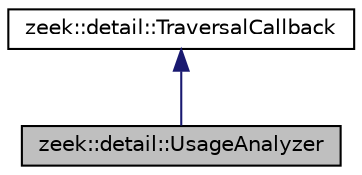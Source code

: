 digraph "zeek::detail::UsageAnalyzer"
{
 // LATEX_PDF_SIZE
  edge [fontname="Helvetica",fontsize="10",labelfontname="Helvetica",labelfontsize="10"];
  node [fontname="Helvetica",fontsize="10",shape=record];
  Node1 [label="zeek::detail::UsageAnalyzer",height=0.2,width=0.4,color="black", fillcolor="grey75", style="filled", fontcolor="black",tooltip=" "];
  Node2 -> Node1 [dir="back",color="midnightblue",fontsize="10",style="solid",fontname="Helvetica"];
  Node2 [label="zeek::detail::TraversalCallback",height=0.2,width=0.4,color="black", fillcolor="white", style="filled",URL="$de/de3/classzeek_1_1detail_1_1TraversalCallback.html",tooltip=" "];
}
